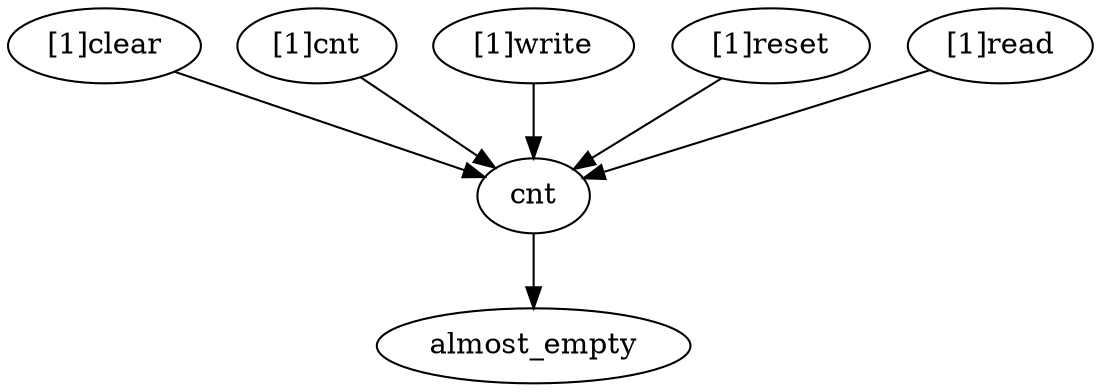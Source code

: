 strict digraph "" {
	"[1]clear"	 [complexity=3,
		importance=0.496411224657,
		rank=0.165470408219];
	cnt	 [complexity=2,
		importance=0.150873455429,
		rank=0.0754367277147];
	"[1]clear" -> cnt;
	almost_empty	 [complexity=0,
		importance=0.052028043616,
		rank=0.0];
	cnt -> almost_empty;
	"[1]cnt"	 [complexity=6,
		importance=0.400592322672,
		rank=0.066765387112];
	"[1]cnt" -> cnt;
	"[1]write"	 [complexity=8,
		importance=0.496411224657,
		rank=0.0620514030821];
	"[1]write" -> cnt;
	"[1]reset"	 [complexity=3,
		importance=0.647284680086,
		rank=0.215761560029];
	"[1]reset" -> cnt;
	"[1]read"	 [complexity=9,
		importance=0.798158135516,
		rank=0.0886842372795];
	"[1]read" -> cnt;
}
